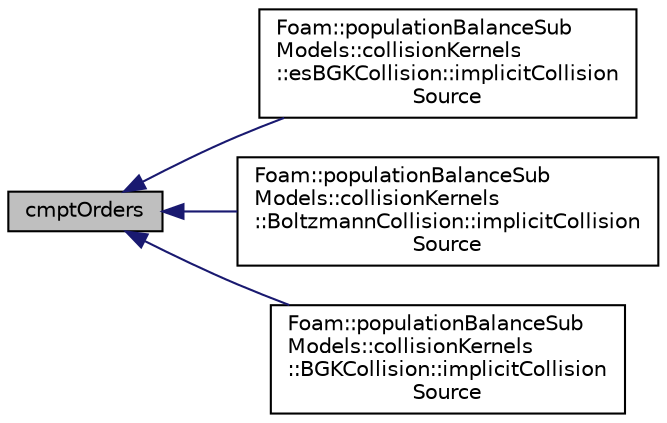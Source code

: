 digraph "cmptOrders"
{
  bgcolor="transparent";
  edge [fontname="Helvetica",fontsize="10",labelfontname="Helvetica",labelfontsize="10"];
  node [fontname="Helvetica",fontsize="10",shape=record];
  rankdir="LR";
  Node49 [label="cmptOrders",height=0.2,width=0.4,color="black", fillcolor="grey75", style="filled", fontcolor="black"];
  Node49 -> Node50 [dir="back",color="midnightblue",fontsize="10",style="solid",fontname="Helvetica"];
  Node50 [label="Foam::populationBalanceSub\lModels::collisionKernels\l::esBGKCollision::implicitCollision\lSource",height=0.2,width=0.4,color="black",URL="$a02144.html#a4b834804326a1b050c84469c05c232fc",tooltip="Return implicit collision source matrix. "];
  Node49 -> Node51 [dir="back",color="midnightblue",fontsize="10",style="solid",fontname="Helvetica"];
  Node51 [label="Foam::populationBalanceSub\lModels::collisionKernels\l::BoltzmannCollision::implicitCollision\lSource",height=0.2,width=0.4,color="black",URL="$a02136.html#a4b834804326a1b050c84469c05c232fc",tooltip="Return implicit collision source matrix. "];
  Node49 -> Node52 [dir="back",color="midnightblue",fontsize="10",style="solid",fontname="Helvetica"];
  Node52 [label="Foam::populationBalanceSub\lModels::collisionKernels\l::BGKCollision::implicitCollision\lSource",height=0.2,width=0.4,color="black",URL="$a02132.html#a4b834804326a1b050c84469c05c232fc",tooltip="Return implicit collision source matrix. "];
}
